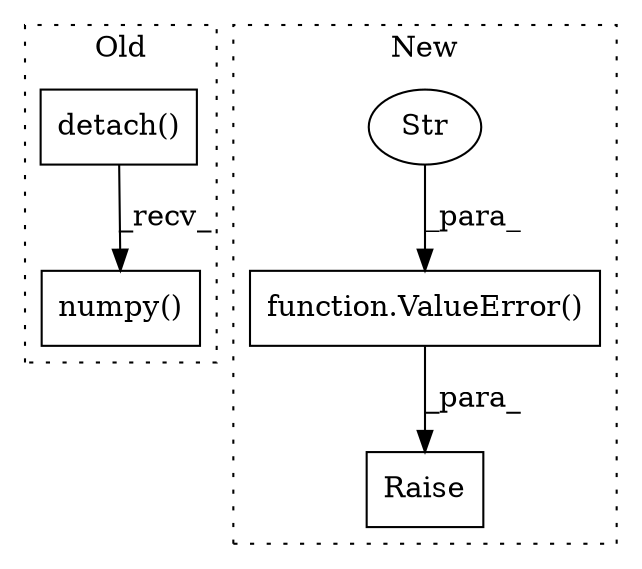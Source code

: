 digraph G {
subgraph cluster0 {
1 [label="detach()" a="75" s="12749" l="14" shape="box"];
5 [label="numpy()" a="75" s="12749" l="22" shape="box"];
label = "Old";
style="dotted";
}
subgraph cluster1 {
2 [label="function.ValueError()" a="75" s="12789,12843" l="11,1" shape="box"];
3 [label="Raise" a="91" s="12783" l="6" shape="box"];
4 [label="Str" a="66" s="12800" l="43" shape="ellipse"];
label = "New";
style="dotted";
}
1 -> 5 [label="_recv_"];
2 -> 3 [label="_para_"];
4 -> 2 [label="_para_"];
}